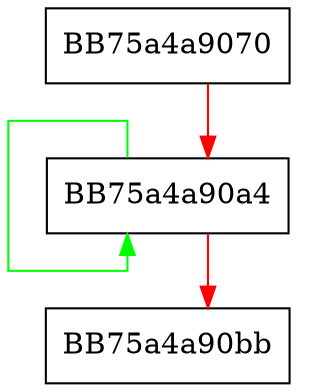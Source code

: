 digraph SSE_divps {
  node [shape="box"];
  graph [splines=ortho];
  BB75a4a9070 -> BB75a4a90a4 [color="red"];
  BB75a4a90a4 -> BB75a4a90a4 [color="green"];
  BB75a4a90a4 -> BB75a4a90bb [color="red"];
}